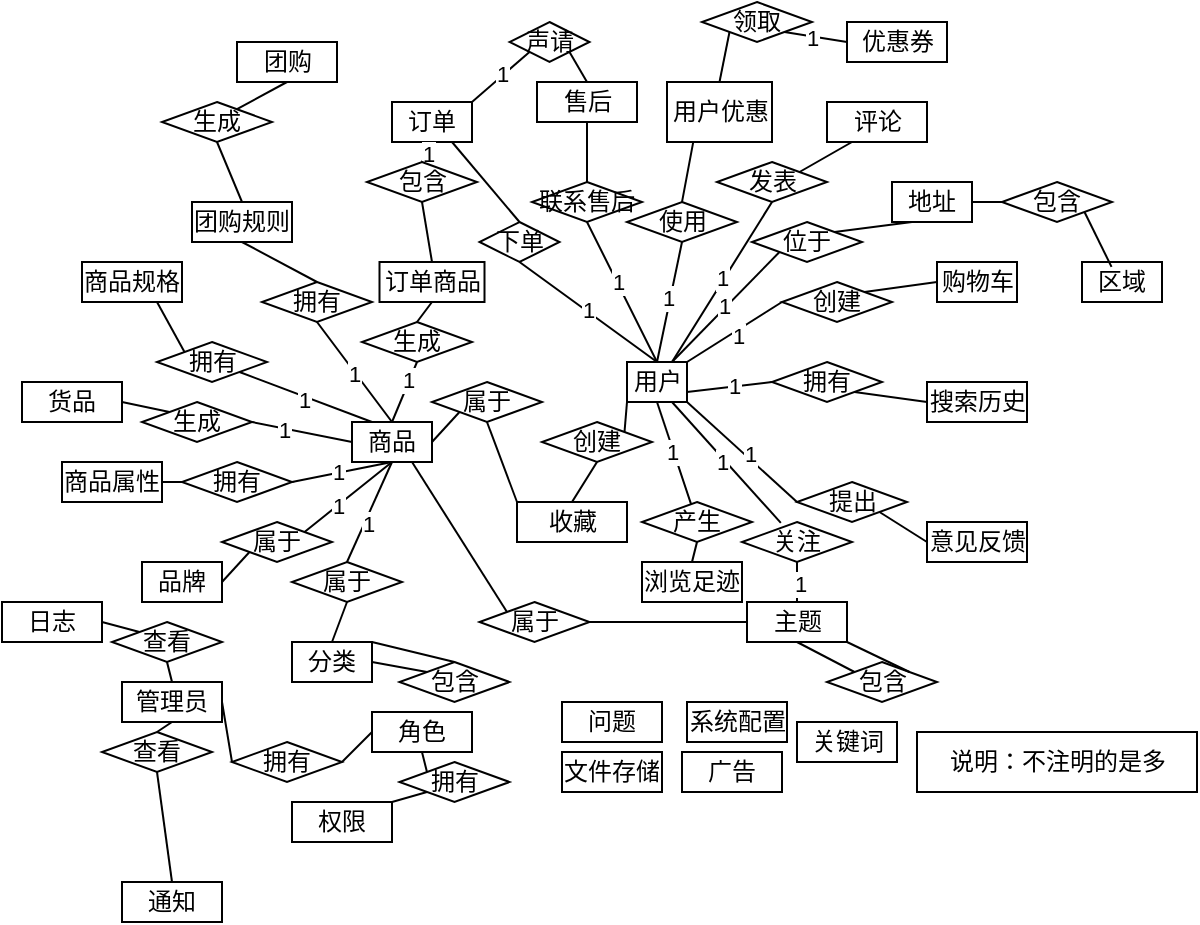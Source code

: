 <mxfile version="26.0.4">
  <diagram id="R2lEEEUBdFMjLlhIrx00" name="Page-1">
    <mxGraphModel dx="614" dy="463" grid="1" gridSize="10" guides="1" tooltips="1" connect="1" arrows="1" fold="1" page="1" pageScale="1" pageWidth="850" pageHeight="1100" math="0" shadow="0" extFonts="Permanent Marker^https://fonts.googleapis.com/css?family=Permanent+Marker">
      <root>
        <mxCell id="0" />
        <mxCell id="1" parent="0" />
        <mxCell id="rFYcgC0ifJ-qKOonMQU6-1" value="用户" style="rounded=0;whiteSpace=wrap;html=1;" parent="1" vertex="1">
          <mxGeometry x="432.5" y="480" width="30" height="20" as="geometry" />
        </mxCell>
        <mxCell id="rFYcgC0ifJ-qKOonMQU6-2" value="商品" style="rounded=0;whiteSpace=wrap;html=1;" parent="1" vertex="1">
          <mxGeometry x="295" y="510" width="40" height="20" as="geometry" />
        </mxCell>
        <mxCell id="rFYcgC0ifJ-qKOonMQU6-23" value="订单" style="rounded=0;whiteSpace=wrap;html=1;" parent="1" vertex="1">
          <mxGeometry x="315" y="350" width="40" height="20" as="geometry" />
        </mxCell>
        <mxCell id="rFYcgC0ifJ-qKOonMQU6-24" value="分类" style="rounded=0;whiteSpace=wrap;html=1;" parent="1" vertex="1">
          <mxGeometry x="265" y="620" width="40" height="20" as="geometry" />
        </mxCell>
        <mxCell id="rFYcgC0ifJ-qKOonMQU6-25" value="地址" style="rounded=0;whiteSpace=wrap;html=1;" parent="1" vertex="1">
          <mxGeometry x="565" y="390" width="40" height="20" as="geometry" />
        </mxCell>
        <mxCell id="rFYcgC0ifJ-qKOonMQU6-26" value="购物车" style="rounded=0;whiteSpace=wrap;html=1;" parent="1" vertex="1">
          <mxGeometry x="587.5" y="430" width="40" height="20" as="geometry" />
        </mxCell>
        <mxCell id="rFYcgC0ifJ-qKOonMQU6-27" value="收藏" style="rounded=0;whiteSpace=wrap;html=1;" parent="1" vertex="1">
          <mxGeometry x="377.5" y="550" width="55" height="20" as="geometry" />
        </mxCell>
        <mxCell id="rFYcgC0ifJ-qKOonMQU6-29" value="搜索历史" style="rounded=0;whiteSpace=wrap;html=1;" parent="1" vertex="1">
          <mxGeometry x="582.5" y="490" width="50" height="20" as="geometry" />
        </mxCell>
        <mxCell id="rFYcgC0ifJ-qKOonMQU6-30" value="意见反馈" style="rounded=0;whiteSpace=wrap;html=1;" parent="1" vertex="1">
          <mxGeometry x="582.5" y="560" width="50" height="20" as="geometry" />
        </mxCell>
        <mxCell id="rFYcgC0ifJ-qKOonMQU6-32" value="浏览足迹" style="rounded=0;whiteSpace=wrap;html=1;" parent="1" vertex="1">
          <mxGeometry x="440" y="580" width="50" height="20" as="geometry" />
        </mxCell>
        <mxCell id="rFYcgC0ifJ-qKOonMQU6-34" value="优惠券" style="rounded=0;whiteSpace=wrap;html=1;" parent="1" vertex="1">
          <mxGeometry x="542.5" y="310" width="50" height="20" as="geometry" />
        </mxCell>
        <mxCell id="rFYcgC0ifJ-qKOonMQU6-35" value="售后" style="rounded=0;whiteSpace=wrap;html=1;" parent="1" vertex="1">
          <mxGeometry x="387.5" y="340" width="50" height="20" as="geometry" />
        </mxCell>
        <mxCell id="rFYcgC0ifJ-qKOonMQU6-36" value="评论" style="rounded=0;whiteSpace=wrap;html=1;" parent="1" vertex="1">
          <mxGeometry x="532.5" y="350" width="50" height="20" as="geometry" />
        </mxCell>
        <mxCell id="rFYcgC0ifJ-qKOonMQU6-37" value="品牌" style="rounded=0;whiteSpace=wrap;html=1;" parent="1" vertex="1">
          <mxGeometry x="190" y="580" width="40" height="20" as="geometry" />
        </mxCell>
        <mxCell id="rFYcgC0ifJ-qKOonMQU6-38" value="商品属性" style="rounded=0;whiteSpace=wrap;html=1;" parent="1" vertex="1">
          <mxGeometry x="150" y="530" width="50" height="20" as="geometry" />
        </mxCell>
        <mxCell id="rFYcgC0ifJ-qKOonMQU6-39" value="商品规格" style="rounded=0;whiteSpace=wrap;html=1;" parent="1" vertex="1">
          <mxGeometry x="160" y="430" width="50" height="20" as="geometry" />
        </mxCell>
        <mxCell id="rFYcgC0ifJ-qKOonMQU6-40" value="团购规则" style="rounded=0;whiteSpace=wrap;html=1;" parent="1" vertex="1">
          <mxGeometry x="215" y="400" width="50" height="20" as="geometry" />
        </mxCell>
        <mxCell id="rFYcgC0ifJ-qKOonMQU6-41" value="货品" style="rounded=0;whiteSpace=wrap;html=1;" parent="1" vertex="1">
          <mxGeometry x="130" y="490" width="50" height="20" as="geometry" />
        </mxCell>
        <mxCell id="YvlCz5XgxK24-ZPdVohA-18" value="下单" style="rhombus;whiteSpace=wrap;html=1;" parent="1" vertex="1">
          <mxGeometry x="358.75" y="410" width="40" height="20" as="geometry" />
        </mxCell>
        <mxCell id="KHBk9BbAcZX8hMuIXUuu-4" value="" style="endArrow=none;html=1;rounded=0;entryX=0.5;entryY=1;entryDx=0;entryDy=0;exitX=0.5;exitY=0;exitDx=0;exitDy=0;" parent="1" source="rFYcgC0ifJ-qKOonMQU6-1" target="YvlCz5XgxK24-ZPdVohA-18" edge="1">
          <mxGeometry width="50" height="50" relative="1" as="geometry">
            <mxPoint x="430" y="480" as="sourcePoint" />
            <mxPoint x="480" y="430" as="targetPoint" />
          </mxGeometry>
        </mxCell>
        <mxCell id="xW5rKiIzODdJxgL3xSRl-42" value="1" style="edgeLabel;html=1;align=center;verticalAlign=middle;resizable=0;points=[];" vertex="1" connectable="0" parent="KHBk9BbAcZX8hMuIXUuu-4">
          <mxGeometry x="0.022" y="-1" relative="1" as="geometry">
            <mxPoint as="offset" />
          </mxGeometry>
        </mxCell>
        <mxCell id="KHBk9BbAcZX8hMuIXUuu-5" value="" style="endArrow=none;html=1;rounded=0;entryX=0.75;entryY=1;entryDx=0;entryDy=0;exitX=0.5;exitY=0;exitDx=0;exitDy=0;" parent="1" source="YvlCz5XgxK24-ZPdVohA-18" target="rFYcgC0ifJ-qKOonMQU6-23" edge="1">
          <mxGeometry width="50" height="50" relative="1" as="geometry">
            <mxPoint x="455" y="480" as="sourcePoint" />
            <mxPoint x="440" y="440" as="targetPoint" />
          </mxGeometry>
        </mxCell>
        <mxCell id="KHBk9BbAcZX8hMuIXUuu-7" value="联系售后" style="rhombus;whiteSpace=wrap;html=1;" parent="1" vertex="1">
          <mxGeometry x="385" y="390" width="55" height="20" as="geometry" />
        </mxCell>
        <mxCell id="KHBk9BbAcZX8hMuIXUuu-8" value="" style="endArrow=none;html=1;rounded=0;entryX=0.5;entryY=1;entryDx=0;entryDy=0;exitX=0.5;exitY=0;exitDx=0;exitDy=0;" parent="1" source="rFYcgC0ifJ-qKOonMQU6-1" target="KHBk9BbAcZX8hMuIXUuu-7" edge="1">
          <mxGeometry width="50" height="50" relative="1" as="geometry">
            <mxPoint x="430" y="480" as="sourcePoint" />
            <mxPoint x="480" y="430" as="targetPoint" />
          </mxGeometry>
        </mxCell>
        <mxCell id="xW5rKiIzODdJxgL3xSRl-41" value="1" style="edgeLabel;html=1;align=center;verticalAlign=middle;resizable=0;points=[];" vertex="1" connectable="0" parent="KHBk9BbAcZX8hMuIXUuu-8">
          <mxGeometry x="0.142" relative="1" as="geometry">
            <mxPoint as="offset" />
          </mxGeometry>
        </mxCell>
        <mxCell id="xW5rKiIzODdJxgL3xSRl-2" value="" style="endArrow=none;html=1;rounded=0;entryX=0.5;entryY=1;entryDx=0;entryDy=0;exitX=0.5;exitY=0;exitDx=0;exitDy=0;" edge="1" parent="1" source="KHBk9BbAcZX8hMuIXUuu-7" target="rFYcgC0ifJ-qKOonMQU6-35">
          <mxGeometry width="50" height="50" relative="1" as="geometry">
            <mxPoint x="410" y="540" as="sourcePoint" />
            <mxPoint x="460" y="490" as="targetPoint" />
          </mxGeometry>
        </mxCell>
        <mxCell id="xW5rKiIzODdJxgL3xSRl-3" value="位于" style="rhombus;whiteSpace=wrap;html=1;" vertex="1" parent="1">
          <mxGeometry x="495" y="410" width="55" height="20" as="geometry" />
        </mxCell>
        <mxCell id="xW5rKiIzODdJxgL3xSRl-4" value="创建" style="rhombus;whiteSpace=wrap;html=1;" vertex="1" parent="1">
          <mxGeometry x="510" y="440" width="55" height="20" as="geometry" />
        </mxCell>
        <mxCell id="xW5rKiIzODdJxgL3xSRl-5" value="" style="endArrow=none;html=1;rounded=0;entryX=0;entryY=0.5;entryDx=0;entryDy=0;exitX=1;exitY=0;exitDx=0;exitDy=0;" edge="1" parent="1" source="rFYcgC0ifJ-qKOonMQU6-1" target="xW5rKiIzODdJxgL3xSRl-4">
          <mxGeometry width="50" height="50" relative="1" as="geometry">
            <mxPoint x="410" y="540" as="sourcePoint" />
            <mxPoint x="460" y="490" as="targetPoint" />
          </mxGeometry>
        </mxCell>
        <mxCell id="xW5rKiIzODdJxgL3xSRl-38" value="1" style="edgeLabel;html=1;align=center;verticalAlign=middle;resizable=0;points=[];" vertex="1" connectable="0" parent="xW5rKiIzODdJxgL3xSRl-5">
          <mxGeometry x="0.011" y="-2" relative="1" as="geometry">
            <mxPoint as="offset" />
          </mxGeometry>
        </mxCell>
        <mxCell id="xW5rKiIzODdJxgL3xSRl-6" value="" style="endArrow=none;html=1;rounded=0;entryX=0;entryY=1;entryDx=0;entryDy=0;exitX=0.75;exitY=0;exitDx=0;exitDy=0;" edge="1" parent="1" source="rFYcgC0ifJ-qKOonMQU6-1" target="xW5rKiIzODdJxgL3xSRl-3">
          <mxGeometry width="50" height="50" relative="1" as="geometry">
            <mxPoint x="470" y="480" as="sourcePoint" />
            <mxPoint x="528" y="440" as="targetPoint" />
          </mxGeometry>
        </mxCell>
        <mxCell id="xW5rKiIzODdJxgL3xSRl-39" value="1" style="edgeLabel;html=1;align=center;verticalAlign=middle;resizable=0;points=[];" vertex="1" connectable="0" parent="xW5rKiIzODdJxgL3xSRl-6">
          <mxGeometry x="-0.016" y="1" relative="1" as="geometry">
            <mxPoint as="offset" />
          </mxGeometry>
        </mxCell>
        <mxCell id="xW5rKiIzODdJxgL3xSRl-7" value="" style="endArrow=none;html=1;rounded=0;entryX=0;entryY=0.5;entryDx=0;entryDy=0;exitX=1;exitY=0;exitDx=0;exitDy=0;" edge="1" parent="1" source="xW5rKiIzODdJxgL3xSRl-4" target="rFYcgC0ifJ-qKOonMQU6-26">
          <mxGeometry width="50" height="50" relative="1" as="geometry">
            <mxPoint x="410" y="540" as="sourcePoint" />
            <mxPoint x="460" y="490" as="targetPoint" />
          </mxGeometry>
        </mxCell>
        <mxCell id="xW5rKiIzODdJxgL3xSRl-8" value="" style="endArrow=none;html=1;rounded=0;entryX=0.25;entryY=1;entryDx=0;entryDy=0;exitX=1;exitY=0;exitDx=0;exitDy=0;" edge="1" parent="1" source="xW5rKiIzODdJxgL3xSRl-3" target="rFYcgC0ifJ-qKOonMQU6-25">
          <mxGeometry width="50" height="50" relative="1" as="geometry">
            <mxPoint x="583" y="440" as="sourcePoint" />
            <mxPoint x="590" y="420" as="targetPoint" />
          </mxGeometry>
        </mxCell>
        <mxCell id="xW5rKiIzODdJxgL3xSRl-9" value="创建" style="rhombus;whiteSpace=wrap;html=1;" vertex="1" parent="1">
          <mxGeometry x="390" y="510" width="55" height="20" as="geometry" />
        </mxCell>
        <mxCell id="xW5rKiIzODdJxgL3xSRl-10" value="" style="endArrow=none;html=1;rounded=0;entryX=0.5;entryY=0;entryDx=0;entryDy=0;exitX=0.5;exitY=1;exitDx=0;exitDy=0;" edge="1" parent="1" source="xW5rKiIzODdJxgL3xSRl-9" target="rFYcgC0ifJ-qKOonMQU6-27">
          <mxGeometry width="50" height="50" relative="1" as="geometry">
            <mxPoint x="583" y="440" as="sourcePoint" />
            <mxPoint x="590" y="420" as="targetPoint" />
          </mxGeometry>
        </mxCell>
        <mxCell id="xW5rKiIzODdJxgL3xSRl-11" value="" style="endArrow=none;html=1;rounded=0;entryX=1;entryY=0;entryDx=0;entryDy=0;exitX=0;exitY=1;exitDx=0;exitDy=0;" edge="1" parent="1" source="rFYcgC0ifJ-qKOonMQU6-1" target="xW5rKiIzODdJxgL3xSRl-9">
          <mxGeometry width="50" height="50" relative="1" as="geometry">
            <mxPoint x="593" y="450" as="sourcePoint" />
            <mxPoint x="600" y="430" as="targetPoint" />
          </mxGeometry>
        </mxCell>
        <mxCell id="xW5rKiIzODdJxgL3xSRl-13" value="拥有" style="rhombus;whiteSpace=wrap;html=1;" vertex="1" parent="1">
          <mxGeometry x="505" y="480" width="55" height="20" as="geometry" />
        </mxCell>
        <mxCell id="xW5rKiIzODdJxgL3xSRl-14" value="" style="endArrow=none;html=1;rounded=0;entryX=0;entryY=0.5;entryDx=0;entryDy=0;exitX=1;exitY=0.75;exitDx=0;exitDy=0;" edge="1" parent="1" source="rFYcgC0ifJ-qKOonMQU6-1" target="xW5rKiIzODdJxgL3xSRl-13">
          <mxGeometry width="50" height="50" relative="1" as="geometry">
            <mxPoint x="460" y="480" as="sourcePoint" />
            <mxPoint x="545" y="480" as="targetPoint" />
          </mxGeometry>
        </mxCell>
        <mxCell id="xW5rKiIzODdJxgL3xSRl-35" value="1" style="edgeLabel;html=1;align=center;verticalAlign=middle;resizable=0;points=[];" vertex="1" connectable="0" parent="xW5rKiIzODdJxgL3xSRl-14">
          <mxGeometry x="0.091" y="1" relative="1" as="geometry">
            <mxPoint as="offset" />
          </mxGeometry>
        </mxCell>
        <mxCell id="xW5rKiIzODdJxgL3xSRl-15" value="" style="endArrow=none;html=1;rounded=0;entryX=0;entryY=0.5;entryDx=0;entryDy=0;exitX=1;exitY=1;exitDx=0;exitDy=0;" edge="1" parent="1" source="xW5rKiIzODdJxgL3xSRl-13" target="rFYcgC0ifJ-qKOonMQU6-29">
          <mxGeometry width="50" height="50" relative="1" as="geometry">
            <mxPoint x="470" y="490" as="sourcePoint" />
            <mxPoint x="550" y="510" as="targetPoint" />
          </mxGeometry>
        </mxCell>
        <mxCell id="xW5rKiIzODdJxgL3xSRl-18" value="提出" style="rhombus;whiteSpace=wrap;html=1;" vertex="1" parent="1">
          <mxGeometry x="517.5" y="540" width="55" height="20" as="geometry" />
        </mxCell>
        <mxCell id="xW5rKiIzODdJxgL3xSRl-19" value="" style="endArrow=none;html=1;rounded=0;entryX=0;entryY=0.5;entryDx=0;entryDy=0;exitX=1;exitY=1;exitDx=0;exitDy=0;" edge="1" parent="1" source="rFYcgC0ifJ-qKOonMQU6-1" target="xW5rKiIzODdJxgL3xSRl-18">
          <mxGeometry width="50" height="50" relative="1" as="geometry">
            <mxPoint x="470" y="500" as="sourcePoint" />
            <mxPoint x="550" y="510" as="targetPoint" />
          </mxGeometry>
        </mxCell>
        <mxCell id="xW5rKiIzODdJxgL3xSRl-34" value="1" style="edgeLabel;html=1;align=center;verticalAlign=middle;resizable=0;points=[];" vertex="1" connectable="0" parent="xW5rKiIzODdJxgL3xSRl-19">
          <mxGeometry x="0.108" y="2" relative="1" as="geometry">
            <mxPoint as="offset" />
          </mxGeometry>
        </mxCell>
        <mxCell id="xW5rKiIzODdJxgL3xSRl-20" value="" style="endArrow=none;html=1;rounded=0;entryX=0;entryY=0.5;entryDx=0;entryDy=0;exitX=1;exitY=1;exitDx=0;exitDy=0;" edge="1" parent="1" source="xW5rKiIzODdJxgL3xSRl-18" target="rFYcgC0ifJ-qKOonMQU6-30">
          <mxGeometry width="50" height="50" relative="1" as="geometry">
            <mxPoint x="470" y="505" as="sourcePoint" />
            <mxPoint x="543" y="540" as="targetPoint" />
          </mxGeometry>
        </mxCell>
        <mxCell id="xW5rKiIzODdJxgL3xSRl-22" value="产生" style="rhombus;whiteSpace=wrap;html=1;" vertex="1" parent="1">
          <mxGeometry x="440" y="550" width="55" height="20" as="geometry" />
        </mxCell>
        <mxCell id="xW5rKiIzODdJxgL3xSRl-23" value="" style="endArrow=none;html=1;rounded=0;exitX=0.5;exitY=1;exitDx=0;exitDy=0;" edge="1" parent="1" source="rFYcgC0ifJ-qKOonMQU6-1" target="xW5rKiIzODdJxgL3xSRl-22">
          <mxGeometry width="50" height="50" relative="1" as="geometry">
            <mxPoint x="470" y="505" as="sourcePoint" />
            <mxPoint x="543" y="540" as="targetPoint" />
          </mxGeometry>
        </mxCell>
        <mxCell id="xW5rKiIzODdJxgL3xSRl-33" value="1" style="edgeLabel;html=1;align=center;verticalAlign=middle;resizable=0;points=[];" vertex="1" connectable="0" parent="xW5rKiIzODdJxgL3xSRl-23">
          <mxGeometry x="-0.049" y="-1" relative="1" as="geometry">
            <mxPoint as="offset" />
          </mxGeometry>
        </mxCell>
        <mxCell id="xW5rKiIzODdJxgL3xSRl-24" value="" style="endArrow=none;html=1;rounded=0;exitX=0.5;exitY=1;exitDx=0;exitDy=0;entryX=0.5;entryY=0;entryDx=0;entryDy=0;" edge="1" parent="1" source="xW5rKiIzODdJxgL3xSRl-22" target="rFYcgC0ifJ-qKOonMQU6-32">
          <mxGeometry width="50" height="50" relative="1" as="geometry">
            <mxPoint x="470" y="510" as="sourcePoint" />
            <mxPoint x="547" y="573" as="targetPoint" />
          </mxGeometry>
        </mxCell>
        <mxCell id="xW5rKiIzODdJxgL3xSRl-26" value="使用" style="rhombus;whiteSpace=wrap;html=1;" vertex="1" parent="1">
          <mxGeometry x="432.5" y="400" width="55" height="20" as="geometry" />
        </mxCell>
        <mxCell id="xW5rKiIzODdJxgL3xSRl-27" value="" style="endArrow=none;html=1;rounded=0;entryX=0.25;entryY=1;entryDx=0;entryDy=0;exitX=0.5;exitY=0;exitDx=0;exitDy=0;" edge="1" parent="1" source="xW5rKiIzODdJxgL3xSRl-26" target="xW5rKiIzODdJxgL3xSRl-130">
          <mxGeometry width="50" height="50" relative="1" as="geometry">
            <mxPoint x="605" y="470" as="sourcePoint" />
            <mxPoint x="640" y="460" as="targetPoint" />
          </mxGeometry>
        </mxCell>
        <mxCell id="xW5rKiIzODdJxgL3xSRl-28" value="" style="endArrow=none;html=1;rounded=0;entryX=0.5;entryY=1;entryDx=0;entryDy=0;exitX=0.5;exitY=0;exitDx=0;exitDy=0;" edge="1" parent="1" source="rFYcgC0ifJ-qKOonMQU6-1" target="xW5rKiIzODdJxgL3xSRl-26">
          <mxGeometry width="50" height="50" relative="1" as="geometry">
            <mxPoint x="590" y="490" as="sourcePoint" />
            <mxPoint x="640" y="490" as="targetPoint" />
          </mxGeometry>
        </mxCell>
        <mxCell id="xW5rKiIzODdJxgL3xSRl-173" value="1" style="edgeLabel;html=1;align=center;verticalAlign=middle;resizable=0;points=[];" vertex="1" connectable="0" parent="xW5rKiIzODdJxgL3xSRl-28">
          <mxGeometry x="0.068" y="1" relative="1" as="geometry">
            <mxPoint as="offset" />
          </mxGeometry>
        </mxCell>
        <mxCell id="xW5rKiIzODdJxgL3xSRl-29" value="发表" style="rhombus;whiteSpace=wrap;html=1;" vertex="1" parent="1">
          <mxGeometry x="477.5" y="380" width="55" height="20" as="geometry" />
        </mxCell>
        <mxCell id="xW5rKiIzODdJxgL3xSRl-30" value="" style="endArrow=none;html=1;rounded=0;entryX=0.5;entryY=1;entryDx=0;entryDy=0;exitX=0.75;exitY=0;exitDx=0;exitDy=0;" edge="1" parent="1" source="rFYcgC0ifJ-qKOonMQU6-1" target="xW5rKiIzODdJxgL3xSRl-29">
          <mxGeometry width="50" height="50" relative="1" as="geometry">
            <mxPoint x="420" y="480" as="sourcePoint" />
            <mxPoint x="514" y="425" as="targetPoint" />
          </mxGeometry>
        </mxCell>
        <mxCell id="xW5rKiIzODdJxgL3xSRl-40" value="1" style="edgeLabel;html=1;align=center;verticalAlign=middle;resizable=0;points=[];" vertex="1" connectable="0" parent="xW5rKiIzODdJxgL3xSRl-30">
          <mxGeometry x="0.035" y="2" relative="1" as="geometry">
            <mxPoint as="offset" />
          </mxGeometry>
        </mxCell>
        <mxCell id="xW5rKiIzODdJxgL3xSRl-31" value="" style="endArrow=none;html=1;rounded=0;entryX=0.25;entryY=1;entryDx=0;entryDy=0;exitX=1;exitY=0;exitDx=0;exitDy=0;" edge="1" parent="1" source="xW5rKiIzODdJxgL3xSRl-29" target="rFYcgC0ifJ-qKOonMQU6-36">
          <mxGeometry width="50" height="50" relative="1" as="geometry">
            <mxPoint x="455" y="490" as="sourcePoint" />
            <mxPoint x="500" y="410" as="targetPoint" />
          </mxGeometry>
        </mxCell>
        <mxCell id="xW5rKiIzODdJxgL3xSRl-32" value="说明：不注明的是多" style="rounded=0;whiteSpace=wrap;html=1;" vertex="1" parent="1">
          <mxGeometry x="577.5" y="665" width="140" height="30" as="geometry" />
        </mxCell>
        <mxCell id="xW5rKiIzODdJxgL3xSRl-43" value="属于" style="rhombus;whiteSpace=wrap;html=1;" vertex="1" parent="1">
          <mxGeometry x="265" y="580" width="55" height="20" as="geometry" />
        </mxCell>
        <mxCell id="xW5rKiIzODdJxgL3xSRl-44" value="属于" style="rhombus;whiteSpace=wrap;html=1;" vertex="1" parent="1">
          <mxGeometry x="230" y="560" width="55" height="20" as="geometry" />
        </mxCell>
        <mxCell id="xW5rKiIzODdJxgL3xSRl-45" value="拥有" style="rhombus;whiteSpace=wrap;html=1;" vertex="1" parent="1">
          <mxGeometry x="210" y="530" width="55" height="20" as="geometry" />
        </mxCell>
        <mxCell id="xW5rKiIzODdJxgL3xSRl-51" value="生成" style="rhombus;whiteSpace=wrap;html=1;" vertex="1" parent="1">
          <mxGeometry x="190" y="500" width="55" height="20" as="geometry" />
        </mxCell>
        <mxCell id="xW5rKiIzODdJxgL3xSRl-52" value="拥有" style="rhombus;whiteSpace=wrap;html=1;" vertex="1" parent="1">
          <mxGeometry x="197.5" y="470" width="55" height="20" as="geometry" />
        </mxCell>
        <mxCell id="xW5rKiIzODdJxgL3xSRl-53" value="拥有" style="rhombus;whiteSpace=wrap;html=1;" vertex="1" parent="1">
          <mxGeometry x="250" y="440" width="55" height="20" as="geometry" />
        </mxCell>
        <mxCell id="xW5rKiIzODdJxgL3xSRl-54" value="" style="endArrow=none;html=1;rounded=0;entryX=0.5;entryY=1;entryDx=0;entryDy=0;exitX=0.5;exitY=0;exitDx=0;exitDy=0;" edge="1" parent="1" source="xW5rKiIzODdJxgL3xSRl-53" target="rFYcgC0ifJ-qKOonMQU6-40">
          <mxGeometry width="50" height="50" relative="1" as="geometry">
            <mxPoint x="410" y="620" as="sourcePoint" />
            <mxPoint x="460" y="570" as="targetPoint" />
          </mxGeometry>
        </mxCell>
        <mxCell id="xW5rKiIzODdJxgL3xSRl-55" value="" style="endArrow=none;html=1;rounded=0;entryX=0.5;entryY=1;entryDx=0;entryDy=0;exitX=0.5;exitY=0;exitDx=0;exitDy=0;" edge="1" parent="1" source="rFYcgC0ifJ-qKOonMQU6-2" target="xW5rKiIzODdJxgL3xSRl-53">
          <mxGeometry width="50" height="50" relative="1" as="geometry">
            <mxPoint x="275" y="460" as="sourcePoint" />
            <mxPoint x="265" y="430" as="targetPoint" />
          </mxGeometry>
        </mxCell>
        <mxCell id="xW5rKiIzODdJxgL3xSRl-82" value="1" style="edgeLabel;html=1;align=center;verticalAlign=middle;resizable=0;points=[];" vertex="1" connectable="0" parent="xW5rKiIzODdJxgL3xSRl-55">
          <mxGeometry x="0.013" y="1" relative="1" as="geometry">
            <mxPoint as="offset" />
          </mxGeometry>
        </mxCell>
        <mxCell id="xW5rKiIzODdJxgL3xSRl-60" value="" style="endArrow=none;html=1;rounded=0;entryX=0.5;entryY=0;entryDx=0;entryDy=0;exitX=0.5;exitY=1;exitDx=0;exitDy=0;" edge="1" parent="1" source="rFYcgC0ifJ-qKOonMQU6-2" target="xW5rKiIzODdJxgL3xSRl-43">
          <mxGeometry width="50" height="50" relative="1" as="geometry">
            <mxPoint x="313" y="535" as="sourcePoint" />
            <mxPoint x="332" y="553" as="targetPoint" />
          </mxGeometry>
        </mxCell>
        <mxCell id="xW5rKiIzODdJxgL3xSRl-84" value="1" style="edgeLabel;html=1;align=center;verticalAlign=middle;resizable=0;points=[];" vertex="1" connectable="0" parent="xW5rKiIzODdJxgL3xSRl-60">
          <mxGeometry x="0.201" y="1" relative="1" as="geometry">
            <mxPoint as="offset" />
          </mxGeometry>
        </mxCell>
        <mxCell id="xW5rKiIzODdJxgL3xSRl-61" value="" style="endArrow=none;html=1;rounded=0;entryX=1;entryY=0;entryDx=0;entryDy=0;exitX=0.5;exitY=1;exitDx=0;exitDy=0;" edge="1" parent="1" source="rFYcgC0ifJ-qKOonMQU6-2" target="xW5rKiIzODdJxgL3xSRl-44">
          <mxGeometry width="50" height="50" relative="1" as="geometry">
            <mxPoint x="293" y="530" as="sourcePoint" />
            <mxPoint x="303" y="590" as="targetPoint" />
          </mxGeometry>
        </mxCell>
        <mxCell id="xW5rKiIzODdJxgL3xSRl-85" value="1" style="edgeLabel;html=1;align=center;verticalAlign=middle;resizable=0;points=[];" vertex="1" connectable="0" parent="xW5rKiIzODdJxgL3xSRl-61">
          <mxGeometry x="0.264" relative="1" as="geometry">
            <mxPoint as="offset" />
          </mxGeometry>
        </mxCell>
        <mxCell id="xW5rKiIzODdJxgL3xSRl-62" value="" style="endArrow=none;html=1;rounded=0;entryX=1;entryY=0.5;entryDx=0;entryDy=0;exitX=0.5;exitY=1;exitDx=0;exitDy=0;" edge="1" parent="1" source="rFYcgC0ifJ-qKOonMQU6-2" target="xW5rKiIzODdJxgL3xSRl-45">
          <mxGeometry width="50" height="50" relative="1" as="geometry">
            <mxPoint x="293" y="530" as="sourcePoint" />
            <mxPoint x="281" y="575" as="targetPoint" />
          </mxGeometry>
        </mxCell>
        <mxCell id="xW5rKiIzODdJxgL3xSRl-78" value="1" style="edgeLabel;html=1;align=center;verticalAlign=middle;resizable=0;points=[];" vertex="1" connectable="0" parent="xW5rKiIzODdJxgL3xSRl-62">
          <mxGeometry x="0.09" y="-1" relative="1" as="geometry">
            <mxPoint as="offset" />
          </mxGeometry>
        </mxCell>
        <mxCell id="xW5rKiIzODdJxgL3xSRl-63" value="" style="endArrow=none;html=1;rounded=0;entryX=1;entryY=0.5;entryDx=0;entryDy=0;exitX=0;exitY=0.5;exitDx=0;exitDy=0;" edge="1" parent="1" source="rFYcgC0ifJ-qKOonMQU6-2" target="xW5rKiIzODdJxgL3xSRl-51">
          <mxGeometry width="50" height="50" relative="1" as="geometry">
            <mxPoint x="283" y="530" as="sourcePoint" />
            <mxPoint x="275" y="550" as="targetPoint" />
          </mxGeometry>
        </mxCell>
        <mxCell id="xW5rKiIzODdJxgL3xSRl-80" value="1" style="edgeLabel;html=1;align=center;verticalAlign=middle;resizable=0;points=[];" vertex="1" connectable="0" parent="xW5rKiIzODdJxgL3xSRl-63">
          <mxGeometry x="0.378" y="1" relative="1" as="geometry">
            <mxPoint as="offset" />
          </mxGeometry>
        </mxCell>
        <mxCell id="xW5rKiIzODdJxgL3xSRl-64" value="" style="endArrow=none;html=1;rounded=0;entryX=0.25;entryY=0;entryDx=0;entryDy=0;exitX=1;exitY=1;exitDx=0;exitDy=0;" edge="1" parent="1" source="xW5rKiIzODdJxgL3xSRl-52" target="rFYcgC0ifJ-qKOonMQU6-2">
          <mxGeometry width="50" height="50" relative="1" as="geometry">
            <mxPoint x="263" y="520" as="sourcePoint" />
            <mxPoint x="255" y="520" as="targetPoint" />
          </mxGeometry>
        </mxCell>
        <mxCell id="xW5rKiIzODdJxgL3xSRl-81" value="1" style="edgeLabel;html=1;align=center;verticalAlign=middle;resizable=0;points=[];" vertex="1" connectable="0" parent="xW5rKiIzODdJxgL3xSRl-64">
          <mxGeometry x="-0.007" y="-1" relative="1" as="geometry">
            <mxPoint as="offset" />
          </mxGeometry>
        </mxCell>
        <mxCell id="xW5rKiIzODdJxgL3xSRl-65" value="" style="endArrow=none;html=1;rounded=0;entryX=0.5;entryY=0;entryDx=0;entryDy=0;exitX=0.5;exitY=1;exitDx=0;exitDy=0;" edge="1" parent="1" source="xW5rKiIzODdJxgL3xSRl-43" target="rFYcgC0ifJ-qKOonMQU6-24">
          <mxGeometry width="50" height="50" relative="1" as="geometry">
            <mxPoint x="293" y="530" as="sourcePoint" />
            <mxPoint x="303" y="590" as="targetPoint" />
          </mxGeometry>
        </mxCell>
        <mxCell id="xW5rKiIzODdJxgL3xSRl-66" value="" style="endArrow=none;html=1;rounded=0;entryX=1;entryY=0.5;entryDx=0;entryDy=0;exitX=0;exitY=1;exitDx=0;exitDy=0;" edge="1" parent="1" source="xW5rKiIzODdJxgL3xSRl-44" target="rFYcgC0ifJ-qKOonMQU6-37">
          <mxGeometry width="50" height="50" relative="1" as="geometry">
            <mxPoint x="303" y="610" as="sourcePoint" />
            <mxPoint x="300" y="620" as="targetPoint" />
          </mxGeometry>
        </mxCell>
        <mxCell id="xW5rKiIzODdJxgL3xSRl-67" value="" style="endArrow=none;html=1;rounded=0;entryX=1;entryY=0.5;entryDx=0;entryDy=0;exitX=0;exitY=0.5;exitDx=0;exitDy=0;" edge="1" parent="1" source="xW5rKiIzODdJxgL3xSRl-45" target="rFYcgC0ifJ-qKOonMQU6-38">
          <mxGeometry width="50" height="50" relative="1" as="geometry">
            <mxPoint x="254" y="585" as="sourcePoint" />
            <mxPoint x="240" y="600" as="targetPoint" />
          </mxGeometry>
        </mxCell>
        <mxCell id="xW5rKiIzODdJxgL3xSRl-68" value="" style="endArrow=none;html=1;rounded=0;entryX=1;entryY=0.5;entryDx=0;entryDy=0;exitX=0;exitY=0;exitDx=0;exitDy=0;" edge="1" parent="1" source="xW5rKiIzODdJxgL3xSRl-51" target="rFYcgC0ifJ-qKOonMQU6-41">
          <mxGeometry width="50" height="50" relative="1" as="geometry">
            <mxPoint x="220" y="550" as="sourcePoint" />
            <mxPoint x="210" y="550" as="targetPoint" />
          </mxGeometry>
        </mxCell>
        <mxCell id="xW5rKiIzODdJxgL3xSRl-69" value="" style="endArrow=none;html=1;rounded=0;entryX=0.75;entryY=1;entryDx=0;entryDy=0;exitX=0;exitY=0;exitDx=0;exitDy=0;" edge="1" parent="1" source="xW5rKiIzODdJxgL3xSRl-52" target="rFYcgC0ifJ-qKOonMQU6-39">
          <mxGeometry width="50" height="50" relative="1" as="geometry">
            <mxPoint x="214" y="515" as="sourcePoint" />
            <mxPoint x="190" y="510" as="targetPoint" />
          </mxGeometry>
        </mxCell>
        <mxCell id="xW5rKiIzODdJxgL3xSRl-87" value="声请" style="rhombus;whiteSpace=wrap;html=1;" vertex="1" parent="1">
          <mxGeometry x="373.75" y="310" width="40" height="20" as="geometry" />
        </mxCell>
        <mxCell id="xW5rKiIzODdJxgL3xSRl-88" value="" style="endArrow=none;html=1;rounded=0;entryX=0;entryY=1;entryDx=0;entryDy=0;exitX=1;exitY=0;exitDx=0;exitDy=0;" edge="1" parent="1" source="rFYcgC0ifJ-qKOonMQU6-23" target="xW5rKiIzODdJxgL3xSRl-87">
          <mxGeometry width="50" height="50" relative="1" as="geometry">
            <mxPoint x="410" y="540" as="sourcePoint" />
            <mxPoint x="460" y="490" as="targetPoint" />
          </mxGeometry>
        </mxCell>
        <mxCell id="xW5rKiIzODdJxgL3xSRl-93" value="1" style="edgeLabel;html=1;align=center;verticalAlign=middle;resizable=0;points=[];" vertex="1" connectable="0" parent="xW5rKiIzODdJxgL3xSRl-88">
          <mxGeometry x="0.042" y="1" relative="1" as="geometry">
            <mxPoint as="offset" />
          </mxGeometry>
        </mxCell>
        <mxCell id="xW5rKiIzODdJxgL3xSRl-90" value="" style="endArrow=none;html=1;rounded=0;entryX=1;entryY=1;entryDx=0;entryDy=0;exitX=0.5;exitY=0;exitDx=0;exitDy=0;" edge="1" parent="1" source="rFYcgC0ifJ-qKOonMQU6-35" target="xW5rKiIzODdJxgL3xSRl-87">
          <mxGeometry width="50" height="50" relative="1" as="geometry">
            <mxPoint x="400" y="410" as="sourcePoint" />
            <mxPoint x="380" y="380" as="targetPoint" />
          </mxGeometry>
        </mxCell>
        <mxCell id="xW5rKiIzODdJxgL3xSRl-92" value="生成" style="rhombus;whiteSpace=wrap;html=1;" vertex="1" parent="1">
          <mxGeometry x="300" y="460" width="55" height="20" as="geometry" />
        </mxCell>
        <mxCell id="xW5rKiIzODdJxgL3xSRl-94" value="" style="endArrow=none;html=1;rounded=0;entryX=0.5;entryY=1;entryDx=0;entryDy=0;exitX=0.5;exitY=0;exitDx=0;exitDy=0;" edge="1" parent="1" source="rFYcgC0ifJ-qKOonMQU6-2" target="xW5rKiIzODdJxgL3xSRl-92">
          <mxGeometry width="50" height="50" relative="1" as="geometry">
            <mxPoint x="410" y="540" as="sourcePoint" />
            <mxPoint x="460" y="490" as="targetPoint" />
          </mxGeometry>
        </mxCell>
        <mxCell id="xW5rKiIzODdJxgL3xSRl-96" value="1" style="edgeLabel;html=1;align=center;verticalAlign=middle;resizable=0;points=[];" vertex="1" connectable="0" parent="xW5rKiIzODdJxgL3xSRl-94">
          <mxGeometry x="0.418" y="1" relative="1" as="geometry">
            <mxPoint as="offset" />
          </mxGeometry>
        </mxCell>
        <mxCell id="xW5rKiIzODdJxgL3xSRl-95" value="" style="endArrow=none;html=1;rounded=0;entryX=0.5;entryY=1;entryDx=0;entryDy=0;exitX=0.5;exitY=0;exitDx=0;exitDy=0;" edge="1" parent="1" source="xW5rKiIzODdJxgL3xSRl-164" target="rFYcgC0ifJ-qKOonMQU6-23">
          <mxGeometry width="50" height="50" relative="1" as="geometry">
            <mxPoint x="320" y="390" as="sourcePoint" />
            <mxPoint x="309" y="465" as="targetPoint" />
          </mxGeometry>
        </mxCell>
        <mxCell id="xW5rKiIzODdJxgL3xSRl-169" value="1" style="edgeLabel;html=1;align=center;verticalAlign=middle;resizable=0;points=[];" vertex="1" connectable="0" parent="xW5rKiIzODdJxgL3xSRl-95">
          <mxGeometry x="-0.093" y="-1" relative="1" as="geometry">
            <mxPoint as="offset" />
          </mxGeometry>
        </mxCell>
        <mxCell id="xW5rKiIzODdJxgL3xSRl-97" value="主题" style="rounded=0;whiteSpace=wrap;html=1;" vertex="1" parent="1">
          <mxGeometry x="492.5" y="600" width="50" height="20" as="geometry" />
        </mxCell>
        <mxCell id="xW5rKiIzODdJxgL3xSRl-98" value="关注" style="rhombus;whiteSpace=wrap;html=1;" vertex="1" parent="1">
          <mxGeometry x="490" y="560" width="55" height="20" as="geometry" />
        </mxCell>
        <mxCell id="xW5rKiIzODdJxgL3xSRl-99" value="" style="endArrow=none;html=1;rounded=0;exitX=0.75;exitY=1;exitDx=0;exitDy=0;entryX=0.353;entryY=0.021;entryDx=0;entryDy=0;entryPerimeter=0;" edge="1" parent="1" source="rFYcgC0ifJ-qKOonMQU6-1" target="xW5rKiIzODdJxgL3xSRl-98">
          <mxGeometry width="50" height="50" relative="1" as="geometry">
            <mxPoint x="470" y="510" as="sourcePoint" />
            <mxPoint x="476" y="560" as="targetPoint" />
          </mxGeometry>
        </mxCell>
        <mxCell id="xW5rKiIzODdJxgL3xSRl-100" value="1" style="edgeLabel;html=1;align=center;verticalAlign=middle;resizable=0;points=[];" vertex="1" connectable="0" parent="xW5rKiIzODdJxgL3xSRl-99">
          <mxGeometry x="-0.049" y="-1" relative="1" as="geometry">
            <mxPoint as="offset" />
          </mxGeometry>
        </mxCell>
        <mxCell id="xW5rKiIzODdJxgL3xSRl-101" value="" style="endArrow=none;html=1;rounded=0;exitX=0.5;exitY=0;exitDx=0;exitDy=0;entryX=0.5;entryY=1;entryDx=0;entryDy=0;" edge="1" parent="1" source="xW5rKiIzODdJxgL3xSRl-97" target="xW5rKiIzODdJxgL3xSRl-98">
          <mxGeometry width="50" height="50" relative="1" as="geometry">
            <mxPoint x="470" y="510" as="sourcePoint" />
            <mxPoint x="519" y="570" as="targetPoint" />
          </mxGeometry>
        </mxCell>
        <mxCell id="xW5rKiIzODdJxgL3xSRl-102" value="1" style="edgeLabel;html=1;align=center;verticalAlign=middle;resizable=0;points=[];" vertex="1" connectable="0" parent="xW5rKiIzODdJxgL3xSRl-101">
          <mxGeometry x="-0.049" y="-1" relative="1" as="geometry">
            <mxPoint as="offset" />
          </mxGeometry>
        </mxCell>
        <mxCell id="xW5rKiIzODdJxgL3xSRl-103" value="团购" style="rounded=0;whiteSpace=wrap;html=1;" vertex="1" parent="1">
          <mxGeometry x="237.5" y="320" width="50" height="20" as="geometry" />
        </mxCell>
        <mxCell id="xW5rKiIzODdJxgL3xSRl-104" value="生成" style="rhombus;whiteSpace=wrap;html=1;" vertex="1" parent="1">
          <mxGeometry x="200" y="350" width="55" height="20" as="geometry" />
        </mxCell>
        <mxCell id="xW5rKiIzODdJxgL3xSRl-105" value="" style="endArrow=none;html=1;rounded=0;entryX=0.5;entryY=0;entryDx=0;entryDy=0;exitX=0.5;exitY=1;exitDx=0;exitDy=0;" edge="1" parent="1" source="xW5rKiIzODdJxgL3xSRl-104" target="rFYcgC0ifJ-qKOonMQU6-40">
          <mxGeometry width="50" height="50" relative="1" as="geometry">
            <mxPoint x="218" y="390" as="sourcePoint" />
            <mxPoint x="250" y="410" as="targetPoint" />
          </mxGeometry>
        </mxCell>
        <mxCell id="xW5rKiIzODdJxgL3xSRl-106" value="" style="endArrow=none;html=1;rounded=0;entryX=0.682;entryY=0.179;entryDx=0;entryDy=0;exitX=0.5;exitY=1;exitDx=0;exitDy=0;entryPerimeter=0;" edge="1" parent="1" source="xW5rKiIzODdJxgL3xSRl-103" target="xW5rKiIzODdJxgL3xSRl-104">
          <mxGeometry width="50" height="50" relative="1" as="geometry">
            <mxPoint x="268" y="380" as="sourcePoint" />
            <mxPoint x="250" y="410" as="targetPoint" />
          </mxGeometry>
        </mxCell>
        <mxCell id="xW5rKiIzODdJxgL3xSRl-109" value="" style="endArrow=none;html=1;rounded=0;entryX=0.5;entryY=1;entryDx=0;entryDy=0;exitX=0;exitY=0;exitDx=0;exitDy=0;" edge="1" parent="1" source="xW5rKiIzODdJxgL3xSRl-110" target="xW5rKiIzODdJxgL3xSRl-97">
          <mxGeometry width="50" height="50" relative="1" as="geometry">
            <mxPoint x="570" y="640" as="sourcePoint" />
            <mxPoint x="460" y="570" as="targetPoint" />
          </mxGeometry>
        </mxCell>
        <mxCell id="xW5rKiIzODdJxgL3xSRl-110" value="包含" style="rhombus;whiteSpace=wrap;html=1;" vertex="1" parent="1">
          <mxGeometry x="532.5" y="630" width="55" height="20" as="geometry" />
        </mxCell>
        <mxCell id="xW5rKiIzODdJxgL3xSRl-111" value="广告" style="rounded=0;whiteSpace=wrap;html=1;" vertex="1" parent="1">
          <mxGeometry x="460" y="675" width="50" height="20" as="geometry" />
        </mxCell>
        <mxCell id="xW5rKiIzODdJxgL3xSRl-112" value="系统配置" style="rounded=0;whiteSpace=wrap;html=1;" vertex="1" parent="1">
          <mxGeometry x="462.5" y="650" width="50" height="20" as="geometry" />
        </mxCell>
        <mxCell id="xW5rKiIzODdJxgL3xSRl-113" value="问题" style="rounded=0;whiteSpace=wrap;html=1;" vertex="1" parent="1">
          <mxGeometry x="400" y="650" width="50" height="20" as="geometry" />
        </mxCell>
        <mxCell id="xW5rKiIzODdJxgL3xSRl-114" value="文件存储" style="rounded=0;whiteSpace=wrap;html=1;" vertex="1" parent="1">
          <mxGeometry x="400" y="675" width="50" height="20" as="geometry" />
        </mxCell>
        <mxCell id="xW5rKiIzODdJxgL3xSRl-117" value="" style="endArrow=none;html=1;rounded=0;exitX=0;exitY=0;exitDx=0;exitDy=0;entryX=0.75;entryY=1;entryDx=0;entryDy=0;" edge="1" parent="1" source="xW5rKiIzODdJxgL3xSRl-118" target="rFYcgC0ifJ-qKOonMQU6-2">
          <mxGeometry width="50" height="50" relative="1" as="geometry">
            <mxPoint x="355" y="640" as="sourcePoint" />
            <mxPoint x="340" y="520" as="targetPoint" />
          </mxGeometry>
        </mxCell>
        <mxCell id="xW5rKiIzODdJxgL3xSRl-118" value="属于" style="rhombus;whiteSpace=wrap;html=1;" vertex="1" parent="1">
          <mxGeometry x="358.75" y="600" width="55" height="20" as="geometry" />
        </mxCell>
        <mxCell id="xW5rKiIzODdJxgL3xSRl-119" value="" style="endArrow=none;html=1;rounded=0;entryX=1;entryY=0.5;entryDx=0;entryDy=0;exitX=0;exitY=0.5;exitDx=0;exitDy=0;" edge="1" parent="1" source="xW5rKiIzODdJxgL3xSRl-97" target="xW5rKiIzODdJxgL3xSRl-118">
          <mxGeometry width="50" height="50" relative="1" as="geometry">
            <mxPoint x="373" y="630" as="sourcePoint" />
            <mxPoint x="293" y="530" as="targetPoint" />
          </mxGeometry>
        </mxCell>
        <mxCell id="xW5rKiIzODdJxgL3xSRl-120" value="管理员" style="rounded=0;whiteSpace=wrap;html=1;" vertex="1" parent="1">
          <mxGeometry x="180" y="640" width="50" height="20" as="geometry" />
        </mxCell>
        <mxCell id="xW5rKiIzODdJxgL3xSRl-121" value="角色" style="rounded=0;whiteSpace=wrap;html=1;" vertex="1" parent="1">
          <mxGeometry x="305" y="655" width="50" height="20" as="geometry" />
        </mxCell>
        <mxCell id="xW5rKiIzODdJxgL3xSRl-122" value="拥有" style="rhombus;whiteSpace=wrap;html=1;" vertex="1" parent="1">
          <mxGeometry x="235" y="670" width="55" height="20" as="geometry" />
        </mxCell>
        <mxCell id="xW5rKiIzODdJxgL3xSRl-123" value="" style="endArrow=none;html=1;rounded=0;entryX=1;entryY=0.5;entryDx=0;entryDy=0;exitX=0;exitY=0.5;exitDx=0;exitDy=0;" edge="1" parent="1" source="xW5rKiIzODdJxgL3xSRl-122" target="xW5rKiIzODdJxgL3xSRl-120">
          <mxGeometry width="50" height="50" relative="1" as="geometry">
            <mxPoint x="254" y="585" as="sourcePoint" />
            <mxPoint x="240" y="600" as="targetPoint" />
          </mxGeometry>
        </mxCell>
        <mxCell id="xW5rKiIzODdJxgL3xSRl-124" value="" style="endArrow=none;html=1;rounded=0;entryX=0;entryY=0.5;entryDx=0;entryDy=0;exitX=1;exitY=0.5;exitDx=0;exitDy=0;" edge="1" parent="1" source="xW5rKiIzODdJxgL3xSRl-122" target="xW5rKiIzODdJxgL3xSRl-121">
          <mxGeometry width="50" height="50" relative="1" as="geometry">
            <mxPoint x="200" y="670" as="sourcePoint" />
            <mxPoint x="190" y="670" as="targetPoint" />
          </mxGeometry>
        </mxCell>
        <mxCell id="xW5rKiIzODdJxgL3xSRl-125" value="包含" style="rhombus;whiteSpace=wrap;html=1;" vertex="1" parent="1">
          <mxGeometry x="318.75" y="630" width="55" height="20" as="geometry" />
        </mxCell>
        <mxCell id="xW5rKiIzODdJxgL3xSRl-126" value="" style="endArrow=none;html=1;rounded=0;entryX=1;entryY=1;entryDx=0;entryDy=0;exitX=1;exitY=0;exitDx=0;exitDy=0;" edge="1" parent="1" source="xW5rKiIzODdJxgL3xSRl-110" target="xW5rKiIzODdJxgL3xSRl-97">
          <mxGeometry width="50" height="50" relative="1" as="geometry">
            <mxPoint x="588" y="640" as="sourcePoint" />
            <mxPoint x="570" y="620" as="targetPoint" />
          </mxGeometry>
        </mxCell>
        <mxCell id="xW5rKiIzODdJxgL3xSRl-127" value="" style="endArrow=none;html=1;rounded=0;entryX=1;entryY=0.5;entryDx=0;entryDy=0;exitX=0;exitY=0;exitDx=0;exitDy=0;" edge="1" parent="1" source="xW5rKiIzODdJxgL3xSRl-125" target="rFYcgC0ifJ-qKOonMQU6-24">
          <mxGeometry width="50" height="50" relative="1" as="geometry">
            <mxPoint x="574" y="645" as="sourcePoint" />
            <mxPoint x="570" y="620" as="targetPoint" />
          </mxGeometry>
        </mxCell>
        <mxCell id="xW5rKiIzODdJxgL3xSRl-128" value="" style="endArrow=none;html=1;rounded=0;entryX=1;entryY=0;entryDx=0;entryDy=0;exitX=0.5;exitY=0;exitDx=0;exitDy=0;" edge="1" parent="1" source="xW5rKiIzODdJxgL3xSRl-125" target="rFYcgC0ifJ-qKOonMQU6-24">
          <mxGeometry width="50" height="50" relative="1" as="geometry">
            <mxPoint x="329" y="635" as="sourcePoint" />
            <mxPoint x="320" y="630" as="targetPoint" />
          </mxGeometry>
        </mxCell>
        <mxCell id="xW5rKiIzODdJxgL3xSRl-130" value="用户优惠" style="rounded=0;whiteSpace=wrap;html=1;" vertex="1" parent="1">
          <mxGeometry x="452.5" y="340" width="52.5" height="30" as="geometry" />
        </mxCell>
        <mxCell id="xW5rKiIzODdJxgL3xSRl-132" value="领取" style="rhombus;whiteSpace=wrap;html=1;" vertex="1" parent="1">
          <mxGeometry x="470" y="300" width="55" height="20" as="geometry" />
        </mxCell>
        <mxCell id="xW5rKiIzODdJxgL3xSRl-136" value="拥有" style="rhombus;whiteSpace=wrap;html=1;" vertex="1" parent="1">
          <mxGeometry x="318.75" y="680" width="55" height="20" as="geometry" />
        </mxCell>
        <mxCell id="xW5rKiIzODdJxgL3xSRl-137" value="权限" style="rounded=0;whiteSpace=wrap;html=1;" vertex="1" parent="1">
          <mxGeometry x="265" y="700" width="50" height="20" as="geometry" />
        </mxCell>
        <mxCell id="xW5rKiIzODdJxgL3xSRl-138" value="" style="endArrow=none;html=1;rounded=0;entryX=0.5;entryY=1;entryDx=0;entryDy=0;exitX=0;exitY=0;exitDx=0;exitDy=0;" edge="1" parent="1" source="xW5rKiIzODdJxgL3xSRl-136" target="xW5rKiIzODdJxgL3xSRl-121">
          <mxGeometry width="50" height="50" relative="1" as="geometry">
            <mxPoint x="300" y="690" as="sourcePoint" />
            <mxPoint x="315" y="675" as="targetPoint" />
          </mxGeometry>
        </mxCell>
        <mxCell id="xW5rKiIzODdJxgL3xSRl-139" value="" style="endArrow=none;html=1;rounded=0;entryX=1;entryY=0;entryDx=0;entryDy=0;exitX=0;exitY=1;exitDx=0;exitDy=0;" edge="1" parent="1" source="xW5rKiIzODdJxgL3xSRl-136" target="xW5rKiIzODdJxgL3xSRl-137">
          <mxGeometry width="50" height="50" relative="1" as="geometry">
            <mxPoint x="356" y="690" as="sourcePoint" />
            <mxPoint x="340" y="685" as="targetPoint" />
          </mxGeometry>
        </mxCell>
        <mxCell id="xW5rKiIzODdJxgL3xSRl-141" value="属于" style="rhombus;whiteSpace=wrap;html=1;" vertex="1" parent="1">
          <mxGeometry x="335" y="490" width="55" height="20" as="geometry" />
        </mxCell>
        <mxCell id="xW5rKiIzODdJxgL3xSRl-142" value="" style="endArrow=none;html=1;rounded=0;entryX=0;entryY=1;entryDx=0;entryDy=0;exitX=1;exitY=0.5;exitDx=0;exitDy=0;" edge="1" parent="1" source="rFYcgC0ifJ-qKOonMQU6-2" target="xW5rKiIzODdJxgL3xSRl-141">
          <mxGeometry width="50" height="50" relative="1" as="geometry">
            <mxPoint x="325" y="520" as="sourcePoint" />
            <mxPoint x="333" y="450" as="targetPoint" />
          </mxGeometry>
        </mxCell>
        <mxCell id="xW5rKiIzODdJxgL3xSRl-145" value="" style="endArrow=none;html=1;rounded=0;entryX=0.5;entryY=1;entryDx=0;entryDy=0;exitX=0;exitY=0;exitDx=0;exitDy=0;" edge="1" parent="1" source="rFYcgC0ifJ-qKOonMQU6-27" target="xW5rKiIzODdJxgL3xSRl-141">
          <mxGeometry width="50" height="50" relative="1" as="geometry">
            <mxPoint x="345" y="530" as="sourcePoint" />
            <mxPoint x="359" y="515" as="targetPoint" />
          </mxGeometry>
        </mxCell>
        <mxCell id="xW5rKiIzODdJxgL3xSRl-146" value="包含" style="rhombus;whiteSpace=wrap;html=1;" vertex="1" parent="1">
          <mxGeometry x="620" y="390" width="55" height="20" as="geometry" />
        </mxCell>
        <mxCell id="xW5rKiIzODdJxgL3xSRl-147" value="区域" style="rounded=0;whiteSpace=wrap;html=1;" vertex="1" parent="1">
          <mxGeometry x="660" y="430" width="40" height="20" as="geometry" />
        </mxCell>
        <mxCell id="xW5rKiIzODdJxgL3xSRl-148" value="" style="endArrow=none;html=1;rounded=0;entryX=0;entryY=0.5;entryDx=0;entryDy=0;exitX=1;exitY=0.5;exitDx=0;exitDy=0;" edge="1" parent="1" source="rFYcgC0ifJ-qKOonMQU6-25" target="xW5rKiIzODdJxgL3xSRl-146">
          <mxGeometry width="50" height="50" relative="1" as="geometry">
            <mxPoint x="561" y="455" as="sourcePoint" />
            <mxPoint x="610" y="450" as="targetPoint" />
          </mxGeometry>
        </mxCell>
        <mxCell id="xW5rKiIzODdJxgL3xSRl-149" value="" style="endArrow=none;html=1;rounded=0;entryX=0.369;entryY=0.121;entryDx=0;entryDy=0;exitX=1;exitY=1;exitDx=0;exitDy=0;entryPerimeter=0;" edge="1" parent="1" source="xW5rKiIzODdJxgL3xSRl-146" target="xW5rKiIzODdJxgL3xSRl-147">
          <mxGeometry width="50" height="50" relative="1" as="geometry">
            <mxPoint x="615" y="410" as="sourcePoint" />
            <mxPoint x="630" y="410" as="targetPoint" />
          </mxGeometry>
        </mxCell>
        <mxCell id="xW5rKiIzODdJxgL3xSRl-150" value="通知" style="rounded=0;whiteSpace=wrap;html=1;" vertex="1" parent="1">
          <mxGeometry x="180" y="740" width="50" height="20" as="geometry" />
        </mxCell>
        <mxCell id="xW5rKiIzODdJxgL3xSRl-151" value="查看" style="rhombus;whiteSpace=wrap;html=1;" vertex="1" parent="1">
          <mxGeometry x="170" y="665" width="55" height="20" as="geometry" />
        </mxCell>
        <mxCell id="xW5rKiIzODdJxgL3xSRl-152" value="" style="endArrow=none;html=1;rounded=0;entryX=0.5;entryY=1;entryDx=0;entryDy=0;exitX=0.5;exitY=0;exitDx=0;exitDy=0;" edge="1" parent="1" source="xW5rKiIzODdJxgL3xSRl-151" target="xW5rKiIzODdJxgL3xSRl-120">
          <mxGeometry width="50" height="50" relative="1" as="geometry">
            <mxPoint x="300" y="690" as="sourcePoint" />
            <mxPoint x="315" y="675" as="targetPoint" />
          </mxGeometry>
        </mxCell>
        <mxCell id="xW5rKiIzODdJxgL3xSRl-153" value="" style="endArrow=none;html=1;rounded=0;entryX=0.5;entryY=1;entryDx=0;entryDy=0;exitX=0.5;exitY=0;exitDx=0;exitDy=0;" edge="1" parent="1" source="xW5rKiIzODdJxgL3xSRl-150" target="xW5rKiIzODdJxgL3xSRl-151">
          <mxGeometry width="50" height="50" relative="1" as="geometry">
            <mxPoint x="213" y="685" as="sourcePoint" />
            <mxPoint x="215" y="670" as="targetPoint" />
          </mxGeometry>
        </mxCell>
        <mxCell id="xW5rKiIzODdJxgL3xSRl-155" value="关键词" style="rounded=0;whiteSpace=wrap;html=1;" vertex="1" parent="1">
          <mxGeometry x="517.5" y="660" width="50" height="20" as="geometry" />
        </mxCell>
        <mxCell id="xW5rKiIzODdJxgL3xSRl-157" value="日志" style="rounded=0;whiteSpace=wrap;html=1;" vertex="1" parent="1">
          <mxGeometry x="120" y="600" width="50" height="20" as="geometry" />
        </mxCell>
        <mxCell id="xW5rKiIzODdJxgL3xSRl-158" value="查看" style="rhombus;whiteSpace=wrap;html=1;" vertex="1" parent="1">
          <mxGeometry x="175" y="610" width="55" height="20" as="geometry" />
        </mxCell>
        <mxCell id="xW5rKiIzODdJxgL3xSRl-160" value="" style="endArrow=none;html=1;rounded=0;entryX=1;entryY=0.5;entryDx=0;entryDy=0;exitX=0;exitY=0;exitDx=0;exitDy=0;" edge="1" parent="1" source="xW5rKiIzODdJxgL3xSRl-158" target="xW5rKiIzODdJxgL3xSRl-157">
          <mxGeometry width="50" height="50" relative="1" as="geometry">
            <mxPoint x="254" y="585" as="sourcePoint" />
            <mxPoint x="240" y="600" as="targetPoint" />
          </mxGeometry>
        </mxCell>
        <mxCell id="xW5rKiIzODdJxgL3xSRl-161" value="" style="endArrow=none;html=1;rounded=0;entryX=0.5;entryY=0;entryDx=0;entryDy=0;exitX=0.5;exitY=1;exitDx=0;exitDy=0;" edge="1" parent="1" source="xW5rKiIzODdJxgL3xSRl-158" target="xW5rKiIzODdJxgL3xSRl-120">
          <mxGeometry width="50" height="50" relative="1" as="geometry">
            <mxPoint x="199" y="625" as="sourcePoint" />
            <mxPoint x="180" y="620" as="targetPoint" />
          </mxGeometry>
        </mxCell>
        <mxCell id="xW5rKiIzODdJxgL3xSRl-162" value="订单商品" style="rounded=0;whiteSpace=wrap;html=1;" vertex="1" parent="1">
          <mxGeometry x="308.75" y="430" width="52.5" height="20" as="geometry" />
        </mxCell>
        <mxCell id="xW5rKiIzODdJxgL3xSRl-163" value="" style="endArrow=none;html=1;rounded=0;entryX=0.5;entryY=1;entryDx=0;entryDy=0;exitX=0.5;exitY=0;exitDx=0;exitDy=0;" edge="1" parent="1" source="xW5rKiIzODdJxgL3xSRl-92" target="xW5rKiIzODdJxgL3xSRl-162">
          <mxGeometry width="50" height="50" relative="1" as="geometry">
            <mxPoint x="389" y="420" as="sourcePoint" />
            <mxPoint x="355" y="380" as="targetPoint" />
          </mxGeometry>
        </mxCell>
        <mxCell id="xW5rKiIzODdJxgL3xSRl-164" value="包含" style="rhombus;whiteSpace=wrap;html=1;" vertex="1" parent="1">
          <mxGeometry x="302.5" y="380" width="55" height="20" as="geometry" />
        </mxCell>
        <mxCell id="xW5rKiIzODdJxgL3xSRl-165" value="" style="endArrow=none;html=1;rounded=0;entryX=0.5;entryY=1;entryDx=0;entryDy=0;exitX=0.5;exitY=0;exitDx=0;exitDy=0;" edge="1" parent="1" source="xW5rKiIzODdJxgL3xSRl-162" target="xW5rKiIzODdJxgL3xSRl-164">
          <mxGeometry width="50" height="50" relative="1" as="geometry">
            <mxPoint x="340" y="410" as="sourcePoint" />
            <mxPoint x="345" y="380" as="targetPoint" />
          </mxGeometry>
        </mxCell>
        <mxCell id="xW5rKiIzODdJxgL3xSRl-170" value="" style="endArrow=none;html=1;rounded=0;entryX=0.5;entryY=0;entryDx=0;entryDy=0;exitX=0;exitY=1;exitDx=0;exitDy=0;" edge="1" parent="1" source="xW5rKiIzODdJxgL3xSRl-132" target="xW5rKiIzODdJxgL3xSRl-130">
          <mxGeometry width="50" height="50" relative="1" as="geometry">
            <mxPoint x="593" y="320" as="sourcePoint" />
            <mxPoint x="463" y="290" as="targetPoint" />
          </mxGeometry>
        </mxCell>
        <mxCell id="xW5rKiIzODdJxgL3xSRl-171" value="" style="endArrow=none;html=1;rounded=0;entryX=1;entryY=1;entryDx=0;entryDy=0;exitX=0;exitY=0.5;exitDx=0;exitDy=0;" edge="1" parent="1" source="rFYcgC0ifJ-qKOonMQU6-34" target="xW5rKiIzODdJxgL3xSRl-132">
          <mxGeometry width="50" height="50" relative="1" as="geometry">
            <mxPoint x="494" y="315" as="sourcePoint" />
            <mxPoint x="481" y="330" as="targetPoint" />
          </mxGeometry>
        </mxCell>
        <mxCell id="xW5rKiIzODdJxgL3xSRl-174" value="1" style="edgeLabel;html=1;align=center;verticalAlign=middle;resizable=0;points=[];" vertex="1" connectable="0" parent="xW5rKiIzODdJxgL3xSRl-171">
          <mxGeometry x="0.097" y="1" relative="1" as="geometry">
            <mxPoint as="offset" />
          </mxGeometry>
        </mxCell>
      </root>
    </mxGraphModel>
  </diagram>
</mxfile>
